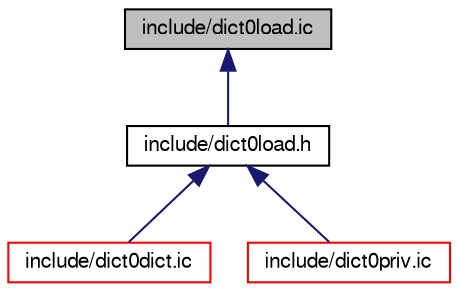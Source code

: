digraph "include/dict0load.ic"
{
  bgcolor="transparent";
  edge [fontname="FreeSans",fontsize="10",labelfontname="FreeSans",labelfontsize="10"];
  node [fontname="FreeSans",fontsize="10",shape=record];
  Node1 [label="include/dict0load.ic",height=0.2,width=0.4,color="black", fillcolor="grey75", style="filled" fontcolor="black"];
  Node1 -> Node2 [dir="back",color="midnightblue",fontsize="10",style="solid",fontname="FreeSans"];
  Node2 [label="include/dict0load.h",height=0.2,width=0.4,color="black",URL="$dict0load_8h.html"];
  Node2 -> Node3 [dir="back",color="midnightblue",fontsize="10",style="solid",fontname="FreeSans"];
  Node3 [label="include/dict0dict.ic",height=0.2,width=0.4,color="red",URL="$dict0dict_8ic.html"];
  Node2 -> Node4 [dir="back",color="midnightblue",fontsize="10",style="solid",fontname="FreeSans"];
  Node4 [label="include/dict0priv.ic",height=0.2,width=0.4,color="red",URL="$dict0priv_8ic.html"];
}
